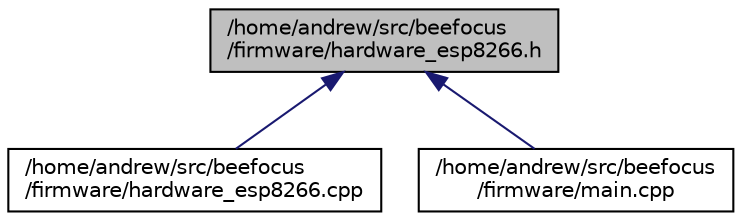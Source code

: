 digraph "/home/andrew/src/beefocus/firmware/hardware_esp8266.h"
{
 // INTERACTIVE_SVG=YES
  edge [fontname="Helvetica",fontsize="10",labelfontname="Helvetica",labelfontsize="10"];
  node [fontname="Helvetica",fontsize="10",shape=record];
  Node6 [label="/home/andrew/src/beefocus\l/firmware/hardware_esp8266.h",height=0.2,width=0.4,color="black", fillcolor="grey75", style="filled", fontcolor="black"];
  Node6 -> Node7 [dir="back",color="midnightblue",fontsize="10",style="solid",fontname="Helvetica"];
  Node7 [label="/home/andrew/src/beefocus\l/firmware/hardware_esp8266.cpp",height=0.2,width=0.4,color="black", fillcolor="white", style="filled",URL="$de/ddc/hardware__esp8266_8cpp.html"];
  Node6 -> Node8 [dir="back",color="midnightblue",fontsize="10",style="solid",fontname="Helvetica"];
  Node8 [label="/home/andrew/src/beefocus\l/firmware/main.cpp",height=0.2,width=0.4,color="black", fillcolor="white", style="filled",URL="$df/d0a/main_8cpp.html"];
}
